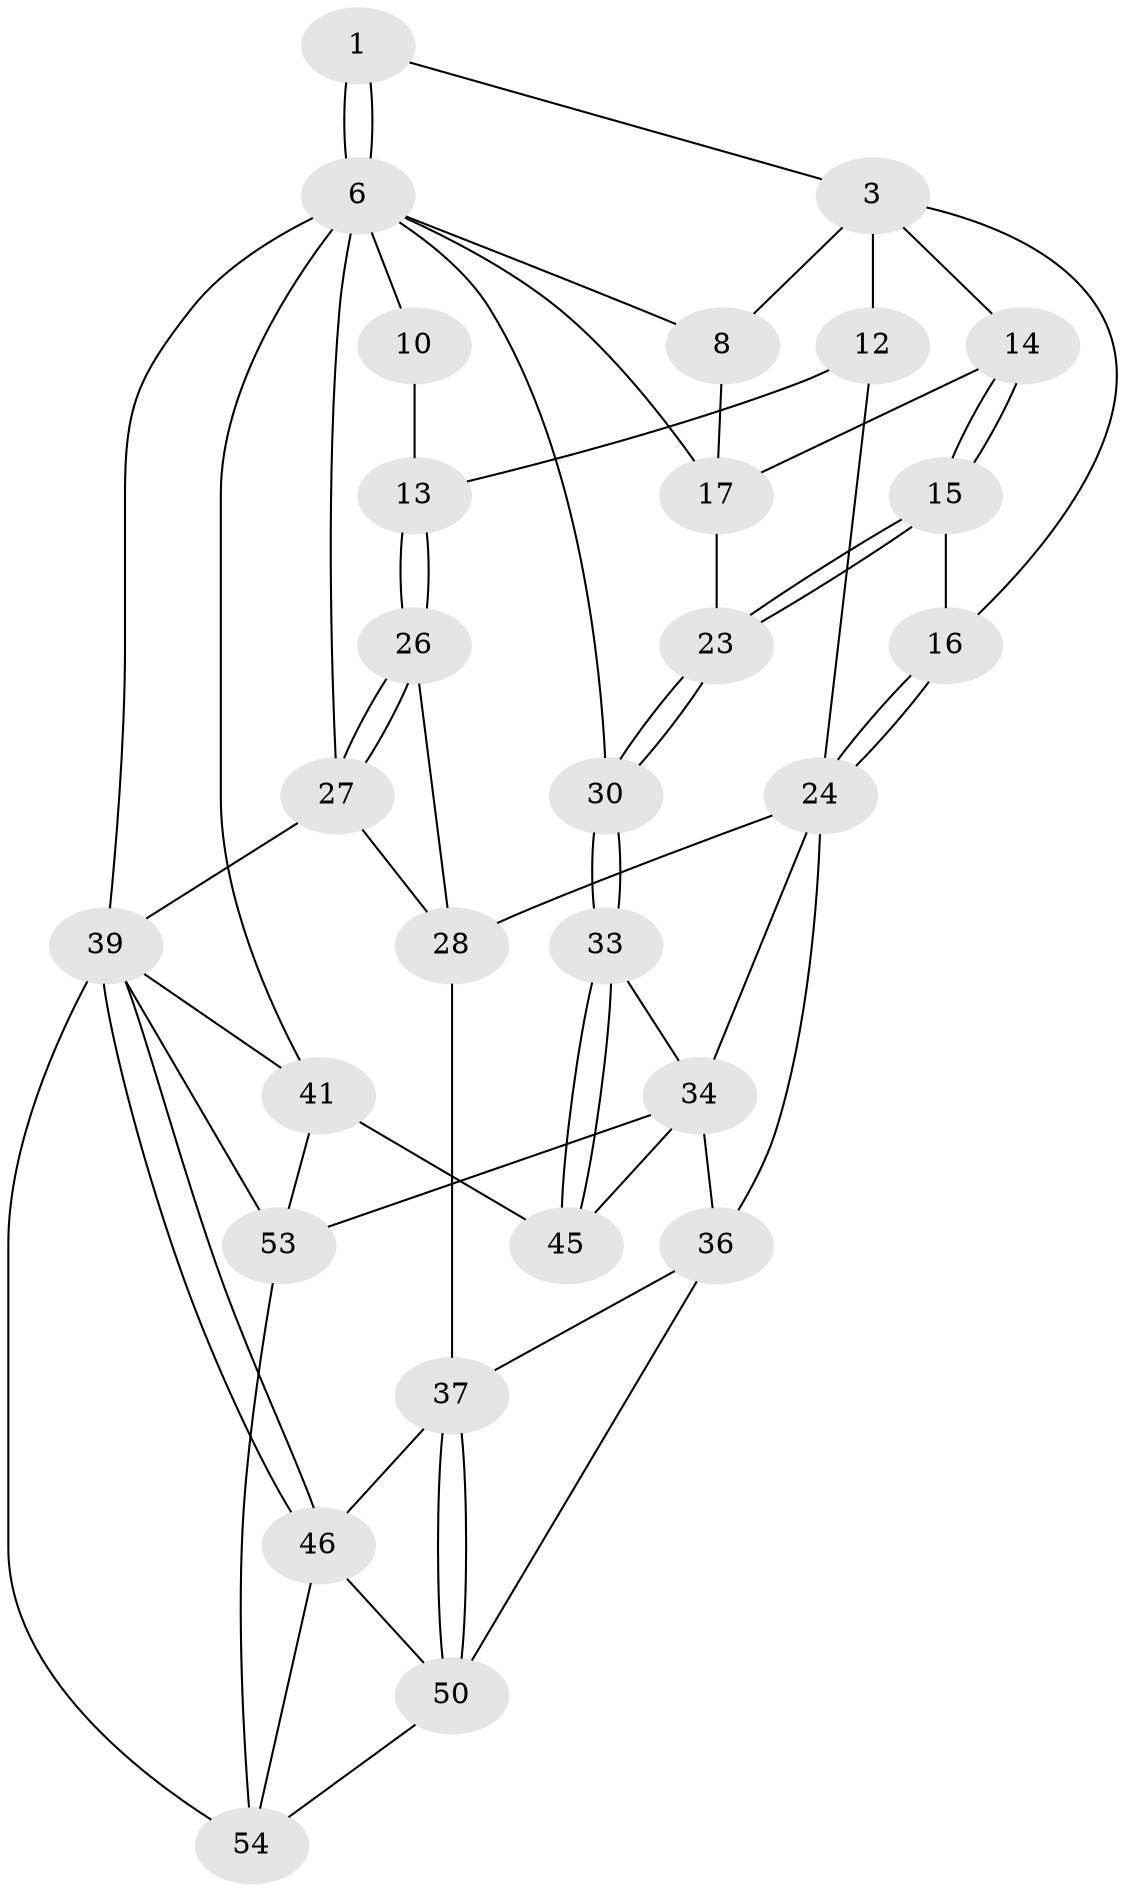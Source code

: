 // original degree distribution, {4: 0.21428571428571427, 5: 0.5714285714285714, 3: 0.03571428571428571, 6: 0.17857142857142858}
// Generated by graph-tools (version 1.1) at 2025/21/03/04/25 18:21:25]
// undirected, 28 vertices, 64 edges
graph export_dot {
graph [start="1"]
  node [color=gray90,style=filled];
  1 [pos="+0.8642484707501747+0",super="+2"];
  3 [pos="+0.4643999170601934+0",super="+11+4"];
  6 [pos="+1+0",super="+7+9"];
  8 [pos="+0.8015979881521927+0.1348616295214494"];
  10 [pos="+0.06437316265893629+0"];
  12 [pos="+0.31168764918261527+0.18609038435257433"];
  13 [pos="+0.2076924595578505+0.22604055514295918"];
  14 [pos="+0.6036137928365133+0.10397318752964366"];
  15 [pos="+0.5600473869182819+0.25274242258225155"];
  16 [pos="+0.45933841936051567+0.3194201394582872"];
  17 [pos="+0.7878156827379805+0.1406699454477049",super="+18+21"];
  23 [pos="+0.705355065276588+0.4124141609180276"];
  24 [pos="+0.41420690616413214+0.4511094446372848",super="+35+25"];
  26 [pos="+0.20751032871990172+0.2262221985390428"];
  27 [pos="+0+0",super="+31"];
  28 [pos="+0.176467830567384+0.3091186230362769",super="+32"];
  30 [pos="+0.7149902496183355+0.48696046114669156"];
  33 [pos="+0.6571206731634871+0.5241878242661231"];
  34 [pos="+0.42071271864497645+0.5044903269507591",super="+47"];
  36 [pos="+0.4069559983412639+0.516900112217225",super="+49"];
  37 [pos="+0.3103621122965307+0.5713178041670097",super="+38"];
  39 [pos="+0+0.6447333747798135",super="+40"];
  41 [pos="+1+0.8489246614214393",super="+42"];
  45 [pos="+0.6504701932860715+0.6148782712666975"];
  46 [pos="+0+0.6848057392134731",super="+51"];
  50 [pos="+0.2914121633440625+0.6898583226150398",super="+52"];
  53 [pos="+0.5848531243145261+0.9013953190018269",super="+56"];
  54 [pos="+0.19223423051493232+1",super="+55"];
  1 -- 6;
  1 -- 6;
  1 -- 3;
  3 -- 16;
  3 -- 12;
  3 -- 8;
  3 -- 14;
  6 -- 8;
  6 -- 41 [weight=2];
  6 -- 30;
  6 -- 10;
  6 -- 27;
  6 -- 17;
  6 -- 39 [weight=2];
  8 -- 17;
  10 -- 13;
  12 -- 13;
  12 -- 24;
  13 -- 26;
  13 -- 26;
  14 -- 15;
  14 -- 15;
  14 -- 17;
  15 -- 16;
  15 -- 23;
  15 -- 23;
  16 -- 24;
  16 -- 24;
  17 -- 23;
  23 -- 30;
  23 -- 30;
  24 -- 34;
  24 -- 36;
  24 -- 28;
  26 -- 27;
  26 -- 27;
  26 -- 28;
  27 -- 39;
  27 -- 28;
  28 -- 37;
  30 -- 33;
  30 -- 33;
  33 -- 34;
  33 -- 45;
  33 -- 45;
  34 -- 53;
  34 -- 36;
  34 -- 45;
  36 -- 37;
  36 -- 50;
  37 -- 50;
  37 -- 50;
  37 -- 46;
  39 -- 46;
  39 -- 46;
  39 -- 53;
  39 -- 54;
  39 -- 41;
  41 -- 45;
  41 -- 53;
  46 -- 54;
  46 -- 50;
  50 -- 54;
  53 -- 54;
}
